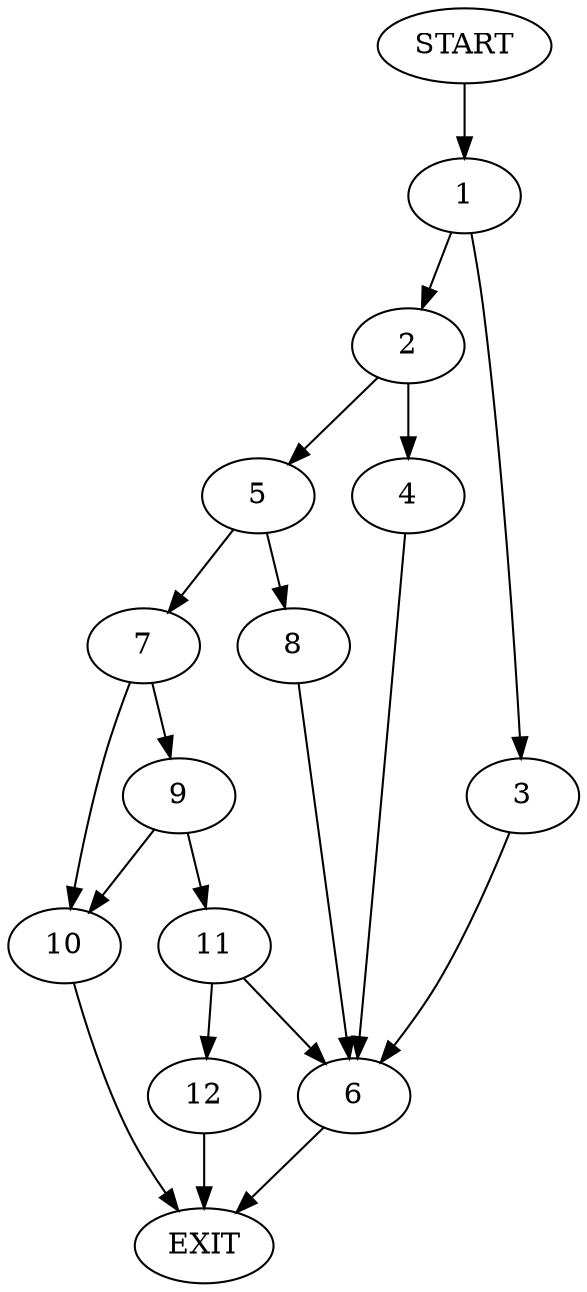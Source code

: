 digraph {
0 [label="START"]
13 [label="EXIT"]
0 -> 1
1 -> 2
1 -> 3
2 -> 4
2 -> 5
3 -> 6
6 -> 13
4 -> 6
5 -> 7
5 -> 8
8 -> 6
7 -> 9
7 -> 10
9 -> 11
9 -> 10
10 -> 13
11 -> 6
11 -> 12
12 -> 13
}
